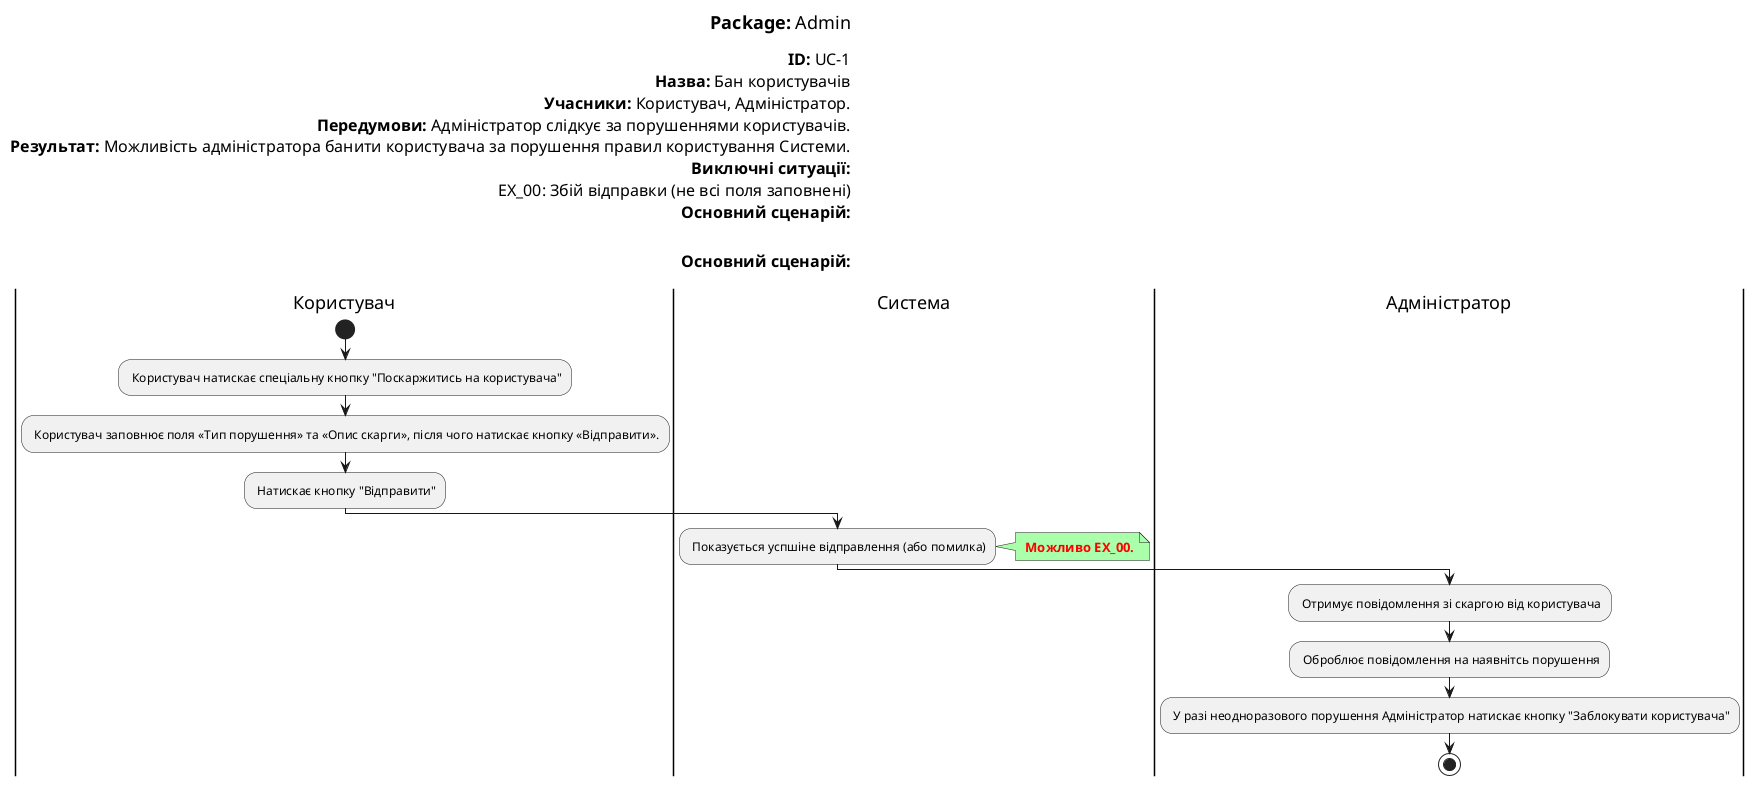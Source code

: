 @startuml
left header
<font color=000 size=18><b>Package:</b> Admin

<font color=000 size=16><b>ID:</b> UC-1
<font color=000 size=16><b>Назва:</b> Бан користувачів
<font color=000 size=16><b>Учасники:</b> Користувач, Адміністратор.
<font color=000 size=16><b>Передумови:</b> Адміністратор слідкує за порушеннями користувачів.
<font color=000 size=16><b>Результат:</b> Можливість адміністратора банити користувача за порушення правил користування Системи.
<font color=000 size=16><b>Виключні ситуації:</b>
<font color=000 size=16> EX_00: Збій відправки (не всі поля заповнені)
<font color=000 size=16><b>Основний сценарій:</b>


<font color=000 size=16><b>Основний сценарій:</b>

end header

|Користувач|
start
: Користувач натискає спеціальну кнопку "Поскаржитись на користувача";

: Користувач заповнює поля «Тип порушення» та «Опис скарги», після чого натискає кнопку «Відправити».;

: Натискає кнопку "Відправити";

|Система|
: Показується успшіне відправлення (або помилка);

note right #aaffaa
<font color=red><b> Можливо EX_00.
end note

|Адміністратор|
: Отримує повідомлення зі скаргою від користувача;

: Оброблює повідомлення на наявнітсь порушення;

: У разі неодноразового порушення Адміністратор натискає кнопку "Заблокувати користувача";

stop;
@enduml
